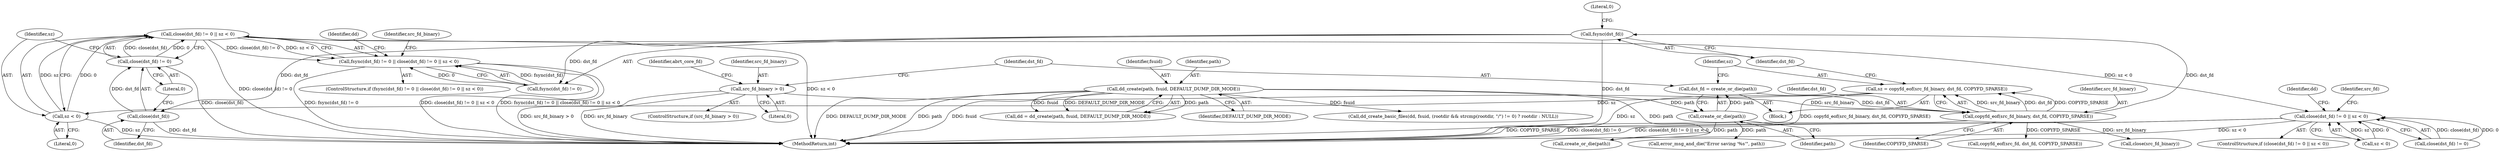 digraph "0_abrt_80408e9e24a1c10f85fd969e1853e0f192157f92_0@API" {
"1000882" [label="(Call,close(dst_fd) != 0 || sz < 0)"];
"1000883" [label="(Call,close(dst_fd) != 0)"];
"1000884" [label="(Call,close(dst_fd))"];
"1000879" [label="(Call,fsync(dst_fd))"];
"1000872" [label="(Call,copyfd_eof(src_fd_binary, dst_fd, COPYFD_SPARSE))"];
"1000860" [label="(Call,src_fd_binary > 0)"];
"1000865" [label="(Call,dst_fd = create_or_die(path))"];
"1000867" [label="(Call,create_or_die(path))"];
"1000618" [label="(Call,dd_create(path, fsuid, DEFAULT_DUMP_DIR_MODE))"];
"1000887" [label="(Call,sz < 0)"];
"1000870" [label="(Call,sz = copyfd_eof(src_fd_binary, dst_fd, COPYFD_SPARSE))"];
"1000877" [label="(Call,fsync(dst_fd) != 0 || close(dst_fd) != 0 || sz < 0)"];
"1001029" [label="(Call,close(dst_fd) != 0 || sz < 0)"];
"1000875" [label="(Identifier,COPYFD_SPARSE)"];
"1000881" [label="(Literal,0)"];
"1000889" [label="(Literal,0)"];
"1001039" [label="(Identifier,dd)"];
"1000893" [label="(Call,error_msg_and_die(\"Error saving '%s'\", path))"];
"1000877" [label="(Call,fsync(dst_fd) != 0 || close(dst_fd) != 0 || sz < 0)"];
"1000862" [label="(Literal,0)"];
"1001024" [label="(Call,copyfd_eof(src_fd, dst_fd, COPYFD_SPARSE))"];
"1000863" [label="(Block,)"];
"1000861" [label="(Identifier,src_fd_binary)"];
"1000868" [label="(Identifier,path)"];
"1000880" [label="(Identifier,dst_fd)"];
"1000630" [label="(Call,dd_create_basic_files(dd, fsuid, (rootdir && strcmp(rootdir, \"/\") != 0) ? rootdir : NULL))"];
"1000883" [label="(Call,close(dst_fd) != 0)"];
"1001028" [label="(ControlStructure,if (close(dst_fd) != 0 || sz < 0))"];
"1000870" [label="(Call,sz = copyfd_eof(src_fd_binary, dst_fd, COPYFD_SPARSE))"];
"1000887" [label="(Call,sz < 0)"];
"1000900" [label="(Identifier,abrt_core_fd)"];
"1000876" [label="(ControlStructure,if (fsync(dst_fd) != 0 || close(dst_fd) != 0 || sz < 0))"];
"1000867" [label="(Call,create_or_die(path))"];
"1000896" [label="(Call,close(src_fd_binary))"];
"1000616" [label="(Call,dd = dd_create(path, fsuid, DEFAULT_DUMP_DIR_MODE))"];
"1001180" [label="(MethodReturn,int)"];
"1000873" [label="(Identifier,src_fd_binary)"];
"1000879" [label="(Call,fsync(dst_fd))"];
"1000874" [label="(Identifier,dst_fd)"];
"1001029" [label="(Call,close(dst_fd) != 0 || sz < 0)"];
"1000618" [label="(Call,dd_create(path, fsuid, DEFAULT_DUMP_DIR_MODE))"];
"1000885" [label="(Identifier,dst_fd)"];
"1000897" [label="(Identifier,src_fd_binary)"];
"1000620" [label="(Identifier,fsuid)"];
"1000860" [label="(Call,src_fd_binary > 0)"];
"1000882" [label="(Call,close(dst_fd) != 0 || sz < 0)"];
"1000884" [label="(Call,close(dst_fd))"];
"1000886" [label="(Literal,0)"];
"1000871" [label="(Identifier,sz)"];
"1000872" [label="(Call,copyfd_eof(src_fd_binary, dst_fd, COPYFD_SPARSE))"];
"1000865" [label="(Call,dst_fd = create_or_die(path))"];
"1000621" [label="(Identifier,DEFAULT_DUMP_DIR_MODE)"];
"1000878" [label="(Call,fsync(dst_fd) != 0)"];
"1000619" [label="(Identifier,path)"];
"1000866" [label="(Identifier,dst_fd)"];
"1000892" [label="(Identifier,dd)"];
"1001034" [label="(Call,sz < 0)"];
"1000859" [label="(ControlStructure,if (src_fd_binary > 0))"];
"1001044" [label="(Identifier,src_fd)"];
"1001030" [label="(Call,close(dst_fd) != 0)"];
"1000888" [label="(Identifier,sz)"];
"1000901" [label="(Call,create_or_die(path))"];
"1000882" -> "1000877"  [label="AST: "];
"1000882" -> "1000883"  [label="CFG: "];
"1000882" -> "1000887"  [label="CFG: "];
"1000883" -> "1000882"  [label="AST: "];
"1000887" -> "1000882"  [label="AST: "];
"1000877" -> "1000882"  [label="CFG: "];
"1000882" -> "1001180"  [label="DDG: close(dst_fd) != 0"];
"1000882" -> "1001180"  [label="DDG: sz < 0"];
"1000882" -> "1000877"  [label="DDG: close(dst_fd) != 0"];
"1000882" -> "1000877"  [label="DDG: sz < 0"];
"1000883" -> "1000882"  [label="DDG: close(dst_fd)"];
"1000883" -> "1000882"  [label="DDG: 0"];
"1000887" -> "1000882"  [label="DDG: sz"];
"1000887" -> "1000882"  [label="DDG: 0"];
"1000882" -> "1001029"  [label="DDG: sz < 0"];
"1000883" -> "1000886"  [label="CFG: "];
"1000884" -> "1000883"  [label="AST: "];
"1000886" -> "1000883"  [label="AST: "];
"1000888" -> "1000883"  [label="CFG: "];
"1000883" -> "1001180"  [label="DDG: close(dst_fd)"];
"1000884" -> "1000883"  [label="DDG: dst_fd"];
"1000884" -> "1000885"  [label="CFG: "];
"1000885" -> "1000884"  [label="AST: "];
"1000886" -> "1000884"  [label="CFG: "];
"1000884" -> "1001180"  [label="DDG: dst_fd"];
"1000879" -> "1000884"  [label="DDG: dst_fd"];
"1000879" -> "1000878"  [label="AST: "];
"1000879" -> "1000880"  [label="CFG: "];
"1000880" -> "1000879"  [label="AST: "];
"1000881" -> "1000879"  [label="CFG: "];
"1000879" -> "1001180"  [label="DDG: dst_fd"];
"1000879" -> "1000878"  [label="DDG: dst_fd"];
"1000872" -> "1000879"  [label="DDG: dst_fd"];
"1000872" -> "1000870"  [label="AST: "];
"1000872" -> "1000875"  [label="CFG: "];
"1000873" -> "1000872"  [label="AST: "];
"1000874" -> "1000872"  [label="AST: "];
"1000875" -> "1000872"  [label="AST: "];
"1000870" -> "1000872"  [label="CFG: "];
"1000872" -> "1001180"  [label="DDG: COPYFD_SPARSE"];
"1000872" -> "1000870"  [label="DDG: src_fd_binary"];
"1000872" -> "1000870"  [label="DDG: dst_fd"];
"1000872" -> "1000870"  [label="DDG: COPYFD_SPARSE"];
"1000860" -> "1000872"  [label="DDG: src_fd_binary"];
"1000865" -> "1000872"  [label="DDG: dst_fd"];
"1000872" -> "1000896"  [label="DDG: src_fd_binary"];
"1000872" -> "1001024"  [label="DDG: COPYFD_SPARSE"];
"1000860" -> "1000859"  [label="AST: "];
"1000860" -> "1000862"  [label="CFG: "];
"1000861" -> "1000860"  [label="AST: "];
"1000862" -> "1000860"  [label="AST: "];
"1000866" -> "1000860"  [label="CFG: "];
"1000900" -> "1000860"  [label="CFG: "];
"1000860" -> "1001180"  [label="DDG: src_fd_binary > 0"];
"1000860" -> "1001180"  [label="DDG: src_fd_binary"];
"1000865" -> "1000863"  [label="AST: "];
"1000865" -> "1000867"  [label="CFG: "];
"1000866" -> "1000865"  [label="AST: "];
"1000867" -> "1000865"  [label="AST: "];
"1000871" -> "1000865"  [label="CFG: "];
"1000867" -> "1000865"  [label="DDG: path"];
"1000867" -> "1000868"  [label="CFG: "];
"1000868" -> "1000867"  [label="AST: "];
"1000618" -> "1000867"  [label="DDG: path"];
"1000867" -> "1000893"  [label="DDG: path"];
"1000867" -> "1000901"  [label="DDG: path"];
"1000618" -> "1000616"  [label="AST: "];
"1000618" -> "1000621"  [label="CFG: "];
"1000619" -> "1000618"  [label="AST: "];
"1000620" -> "1000618"  [label="AST: "];
"1000621" -> "1000618"  [label="AST: "];
"1000616" -> "1000618"  [label="CFG: "];
"1000618" -> "1001180"  [label="DDG: DEFAULT_DUMP_DIR_MODE"];
"1000618" -> "1001180"  [label="DDG: path"];
"1000618" -> "1001180"  [label="DDG: fsuid"];
"1000618" -> "1000616"  [label="DDG: path"];
"1000618" -> "1000616"  [label="DDG: fsuid"];
"1000618" -> "1000616"  [label="DDG: DEFAULT_DUMP_DIR_MODE"];
"1000618" -> "1000630"  [label="DDG: fsuid"];
"1000618" -> "1000901"  [label="DDG: path"];
"1000887" -> "1000889"  [label="CFG: "];
"1000888" -> "1000887"  [label="AST: "];
"1000889" -> "1000887"  [label="AST: "];
"1000887" -> "1001180"  [label="DDG: sz"];
"1000870" -> "1000887"  [label="DDG: sz"];
"1000870" -> "1000863"  [label="AST: "];
"1000871" -> "1000870"  [label="AST: "];
"1000880" -> "1000870"  [label="CFG: "];
"1000870" -> "1001180"  [label="DDG: copyfd_eof(src_fd_binary, dst_fd, COPYFD_SPARSE)"];
"1000870" -> "1001180"  [label="DDG: sz"];
"1000877" -> "1000876"  [label="AST: "];
"1000877" -> "1000878"  [label="CFG: "];
"1000878" -> "1000877"  [label="AST: "];
"1000892" -> "1000877"  [label="CFG: "];
"1000897" -> "1000877"  [label="CFG: "];
"1000877" -> "1001180"  [label="DDG: fsync(dst_fd) != 0"];
"1000877" -> "1001180"  [label="DDG: close(dst_fd) != 0 || sz < 0"];
"1000877" -> "1001180"  [label="DDG: fsync(dst_fd) != 0 || close(dst_fd) != 0 || sz < 0"];
"1000878" -> "1000877"  [label="DDG: fsync(dst_fd)"];
"1000878" -> "1000877"  [label="DDG: 0"];
"1001029" -> "1001028"  [label="AST: "];
"1001029" -> "1001030"  [label="CFG: "];
"1001029" -> "1001034"  [label="CFG: "];
"1001030" -> "1001029"  [label="AST: "];
"1001034" -> "1001029"  [label="AST: "];
"1001039" -> "1001029"  [label="CFG: "];
"1001044" -> "1001029"  [label="CFG: "];
"1001029" -> "1001180"  [label="DDG: close(dst_fd) != 0"];
"1001029" -> "1001180"  [label="DDG: close(dst_fd) != 0 || sz < 0"];
"1001029" -> "1001180"  [label="DDG: sz < 0"];
"1001030" -> "1001029"  [label="DDG: close(dst_fd)"];
"1001030" -> "1001029"  [label="DDG: 0"];
"1001034" -> "1001029"  [label="DDG: sz"];
"1001034" -> "1001029"  [label="DDG: 0"];
}
